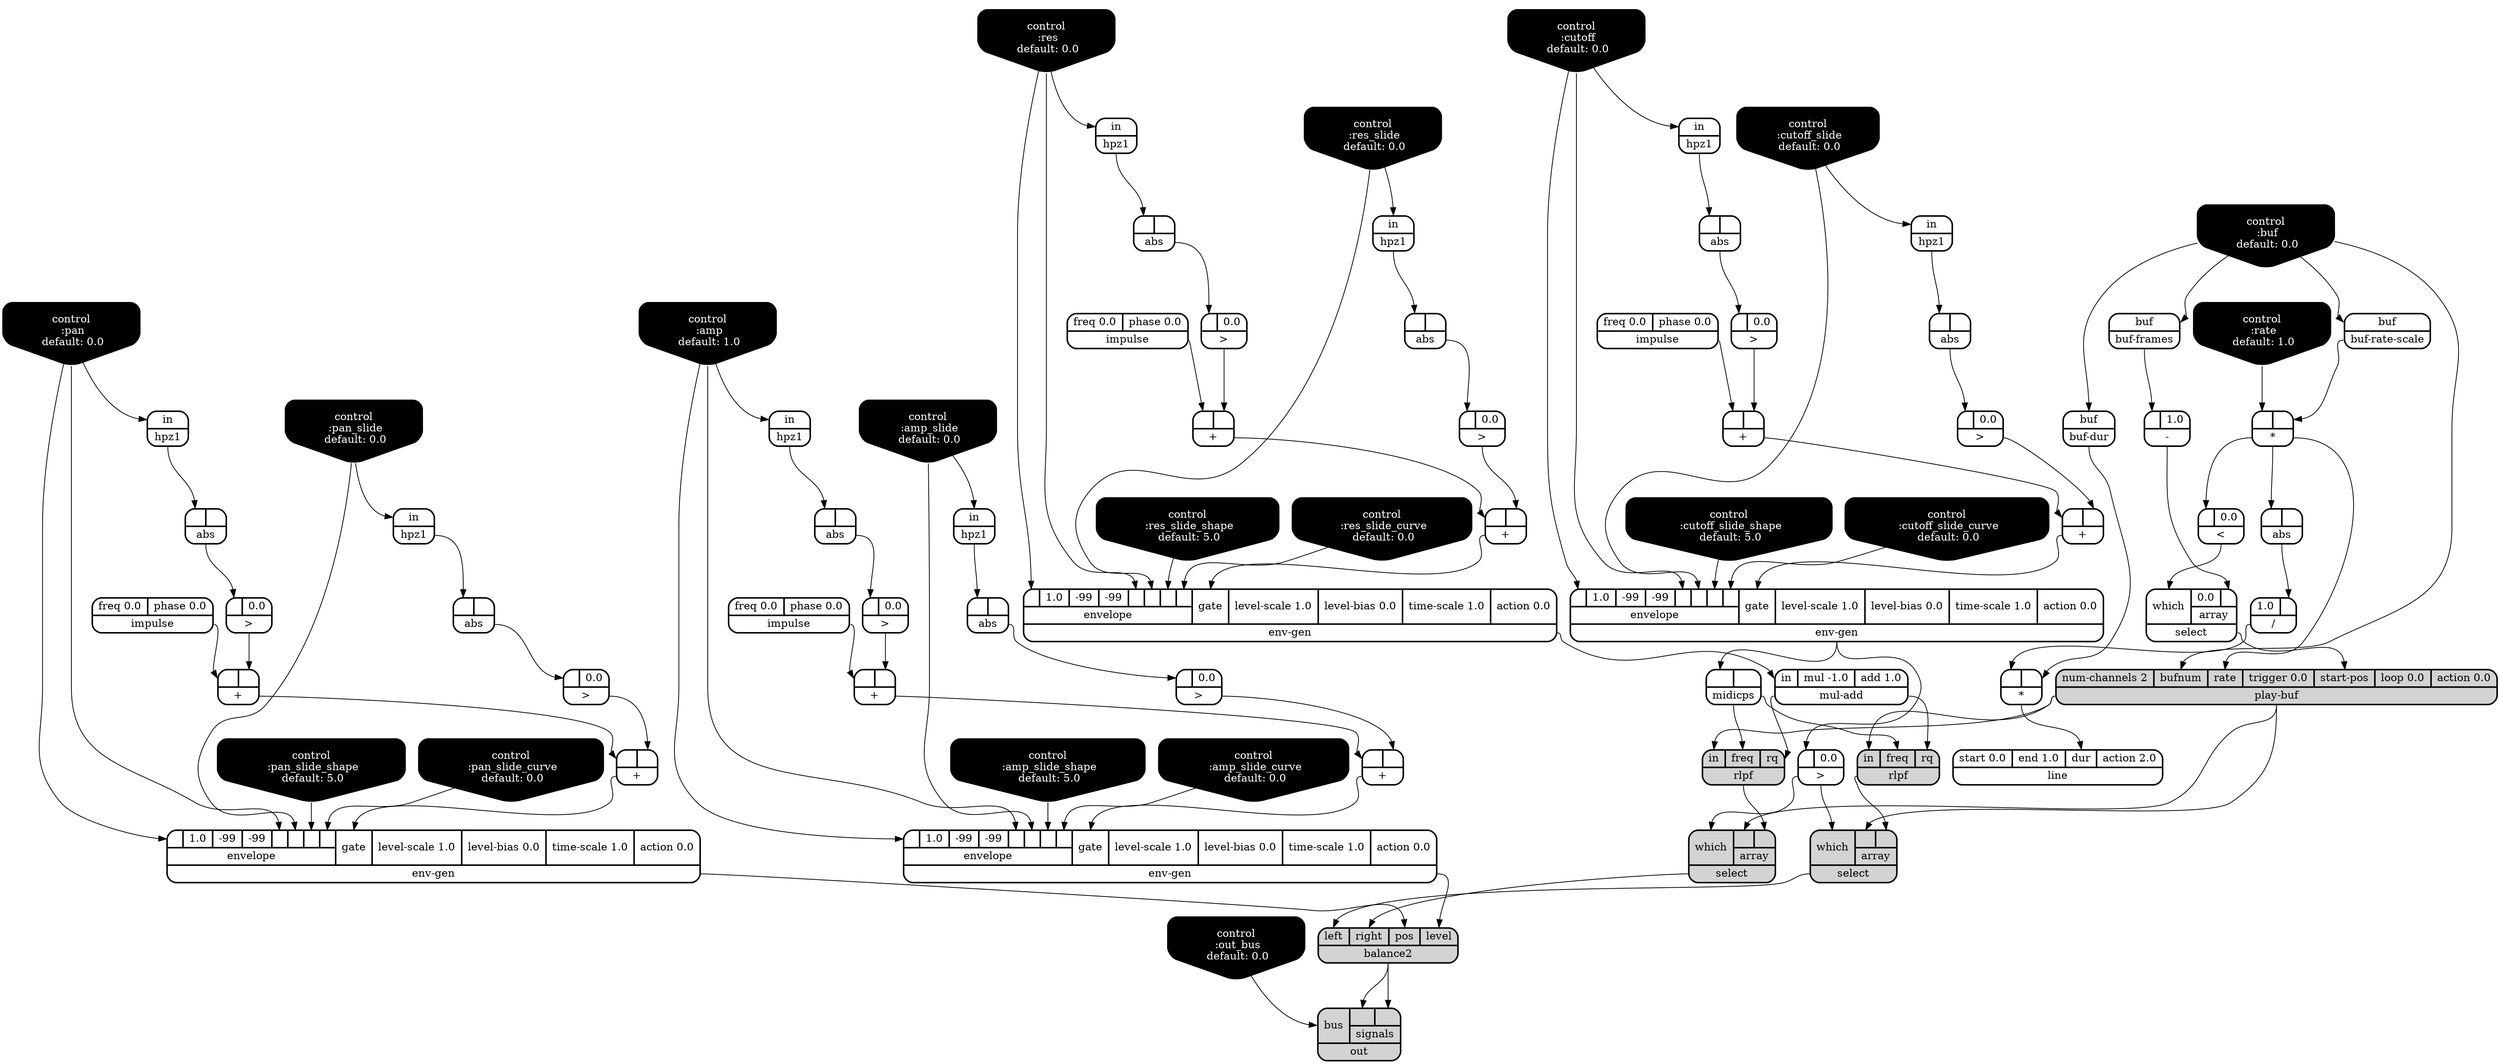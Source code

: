 digraph synthdef {
31 [label = "{{ <a> |<b> } |<__UG_NAME__>* }" style="bold, rounded" shape=record rankdir=LR];
78 [label = "{{ <a> |<b> } |<__UG_NAME__>* }" style="bold, rounded" shape=record rankdir=LR];
23 [label = "{{ <a> |<b> } |<__UG_NAME__>+ }" style="bold, rounded" shape=record rankdir=LR];
27 [label = "{{ <a> |<b> } |<__UG_NAME__>+ }" style="bold, rounded" shape=record rankdir=LR];
42 [label = "{{ <a> |<b> } |<__UG_NAME__>+ }" style="bold, rounded" shape=record rankdir=LR];
46 [label = "{{ <a> |<b> } |<__UG_NAME__>+ }" style="bold, rounded" shape=record rankdir=LR];
57 [label = "{{ <a> |<b> } |<__UG_NAME__>+ }" style="bold, rounded" shape=record rankdir=LR];
61 [label = "{{ <a> |<b> } |<__UG_NAME__>+ }" style="bold, rounded" shape=record rankdir=LR];
66 [label = "{{ <a> |<b> } |<__UG_NAME__>+ }" style="bold, rounded" shape=record rankdir=LR];
68 [label = "{{ <a> |<b> } |<__UG_NAME__>+ }" style="bold, rounded" shape=record rankdir=LR];
34 [label = "{{ <a> |<b> 1.0} |<__UG_NAME__>- }" style="bold, rounded" shape=record rankdir=LR];
76 [label = "{{ <a> 1.0|<b> } |<__UG_NAME__>/ }" style="bold, rounded" shape=record rankdir=LR];
32 [label = "{{ <a> |<b> 0.0} |<__UG_NAME__>\< }" style="bold, rounded" shape=record rankdir=LR];
22 [label = "{{ <a> |<b> 0.0} |<__UG_NAME__>\> }" style="bold, rounded" shape=record rankdir=LR];
26 [label = "{{ <a> |<b> 0.0} |<__UG_NAME__>\> }" style="bold, rounded" shape=record rankdir=LR];
29 [label = "{{ <a> |<b> 0.0} |<__UG_NAME__>\> }" style="bold, rounded" shape=record rankdir=LR];
41 [label = "{{ <a> |<b> 0.0} |<__UG_NAME__>\> }" style="bold, rounded" shape=record rankdir=LR];
45 [label = "{{ <a> |<b> 0.0} |<__UG_NAME__>\> }" style="bold, rounded" shape=record rankdir=LR];
56 [label = "{{ <a> |<b> 0.0} |<__UG_NAME__>\> }" style="bold, rounded" shape=record rankdir=LR];
60 [label = "{{ <a> |<b> 0.0} |<__UG_NAME__>\> }" style="bold, rounded" shape=record rankdir=LR];
65 [label = "{{ <a> |<b> 0.0} |<__UG_NAME__>\> }" style="bold, rounded" shape=record rankdir=LR];
67 [label = "{{ <a> |<b> 0.0} |<__UG_NAME__>\> }" style="bold, rounded" shape=record rankdir=LR];
21 [label = "{{ <a> |<b> } |<__UG_NAME__>abs }" style="bold, rounded" shape=record rankdir=LR];
25 [label = "{{ <a> |<b> } |<__UG_NAME__>abs }" style="bold, rounded" shape=record rankdir=LR];
40 [label = "{{ <a> |<b> } |<__UG_NAME__>abs }" style="bold, rounded" shape=record rankdir=LR];
44 [label = "{{ <a> |<b> } |<__UG_NAME__>abs }" style="bold, rounded" shape=record rankdir=LR];
52 [label = "{{ <a> |<b> } |<__UG_NAME__>abs }" style="bold, rounded" shape=record rankdir=LR];
55 [label = "{{ <a> |<b> } |<__UG_NAME__>abs }" style="bold, rounded" shape=record rankdir=LR];
59 [label = "{{ <a> |<b> } |<__UG_NAME__>abs }" style="bold, rounded" shape=record rankdir=LR];
64 [label = "{{ <a> |<b> } |<__UG_NAME__>abs }" style="bold, rounded" shape=record rankdir=LR];
75 [label = "{{ <a> |<b> } |<__UG_NAME__>abs }" style="bold, rounded" shape=record rankdir=LR];
73 [label = "{{ <left> left|<right> right|<pos> pos|<level> level} |<__UG_NAME__>balance2 }" style="filled, bold, rounded"  shape=record rankdir=LR];
77 [label = "{{ <buf> buf} |<__UG_NAME__>buf-dur }" style="bold, rounded" shape=record rankdir=LR];
33 [label = "{{ <buf> buf} |<__UG_NAME__>buf-frames }" style="bold, rounded" shape=record rankdir=LR];
30 [label = "{{ <buf> buf} |<__UG_NAME__>buf-rate-scale }" style="bold, rounded" shape=record rankdir=LR];
0 [label = "control
 :buf
 default: 0.0" shape=invhouse style="rounded, filled, bold" fillcolor=black fontcolor=white ]; 
1 [label = "control
 :amp
 default: 1.0" shape=invhouse style="rounded, filled, bold" fillcolor=black fontcolor=white ]; 
2 [label = "control
 :amp_slide
 default: 0.0" shape=invhouse style="rounded, filled, bold" fillcolor=black fontcolor=white ]; 
3 [label = "control
 :amp_slide_shape
 default: 5.0" shape=invhouse style="rounded, filled, bold" fillcolor=black fontcolor=white ]; 
4 [label = "control
 :amp_slide_curve
 default: 0.0" shape=invhouse style="rounded, filled, bold" fillcolor=black fontcolor=white ]; 
5 [label = "control
 :pan
 default: 0.0" shape=invhouse style="rounded, filled, bold" fillcolor=black fontcolor=white ]; 
6 [label = "control
 :pan_slide
 default: 0.0" shape=invhouse style="rounded, filled, bold" fillcolor=black fontcolor=white ]; 
7 [label = "control
 :pan_slide_shape
 default: 5.0" shape=invhouse style="rounded, filled, bold" fillcolor=black fontcolor=white ]; 
8 [label = "control
 :pan_slide_curve
 default: 0.0" shape=invhouse style="rounded, filled, bold" fillcolor=black fontcolor=white ]; 
9 [label = "control
 :cutoff
 default: 0.0" shape=invhouse style="rounded, filled, bold" fillcolor=black fontcolor=white ]; 
10 [label = "control
 :cutoff_slide
 default: 0.0" shape=invhouse style="rounded, filled, bold" fillcolor=black fontcolor=white ]; 
11 [label = "control
 :cutoff_slide_shape
 default: 5.0" shape=invhouse style="rounded, filled, bold" fillcolor=black fontcolor=white ]; 
12 [label = "control
 :cutoff_slide_curve
 default: 0.0" shape=invhouse style="rounded, filled, bold" fillcolor=black fontcolor=white ]; 
13 [label = "control
 :res
 default: 0.0" shape=invhouse style="rounded, filled, bold" fillcolor=black fontcolor=white ]; 
14 [label = "control
 :res_slide
 default: 0.0" shape=invhouse style="rounded, filled, bold" fillcolor=black fontcolor=white ]; 
15 [label = "control
 :res_slide_shape
 default: 5.0" shape=invhouse style="rounded, filled, bold" fillcolor=black fontcolor=white ]; 
16 [label = "control
 :res_slide_curve
 default: 0.0" shape=invhouse style="rounded, filled, bold" fillcolor=black fontcolor=white ]; 
17 [label = "control
 :rate
 default: 1.0" shape=invhouse style="rounded, filled, bold" fillcolor=black fontcolor=white ]; 
18 [label = "control
 :out_bus
 default: 0.0" shape=invhouse style="rounded, filled, bold" fillcolor=black fontcolor=white ]; 
28 [label = "{{ {{<envelope___control___0>|1.0|-99|-99|<envelope___control___4>|<envelope___control___5>|<envelope___control___6>|<envelope___control___7>}|envelope}|<gate> gate|<level____scale> level-scale 1.0|<level____bias> level-bias 0.0|<time____scale> time-scale 1.0|<action> action 0.0} |<__UG_NAME__>env-gen }" style="bold, rounded" shape=record rankdir=LR];
47 [label = "{{ {{<envelope___control___0>|1.0|-99|-99|<envelope___control___4>|<envelope___control___5>|<envelope___control___6>|<envelope___control___7>}|envelope}|<gate> gate|<level____scale> level-scale 1.0|<level____bias> level-bias 0.0|<time____scale> time-scale 1.0|<action> action 0.0} |<__UG_NAME__>env-gen }" style="bold, rounded" shape=record rankdir=LR];
71 [label = "{{ {{<envelope___control___0>|1.0|-99|-99|<envelope___control___4>|<envelope___control___5>|<envelope___control___6>|<envelope___control___7>}|envelope}|<gate> gate|<level____scale> level-scale 1.0|<level____bias> level-bias 0.0|<time____scale> time-scale 1.0|<action> action 0.0} |<__UG_NAME__>env-gen }" style="bold, rounded" shape=record rankdir=LR];
72 [label = "{{ {{<envelope___control___0>|1.0|-99|-99|<envelope___control___4>|<envelope___control___5>|<envelope___control___6>|<envelope___control___7>}|envelope}|<gate> gate|<level____scale> level-scale 1.0|<level____bias> level-bias 0.0|<time____scale> time-scale 1.0|<action> action 0.0} |<__UG_NAME__>env-gen }" style="bold, rounded" shape=record rankdir=LR];
20 [label = "{{ <in> in} |<__UG_NAME__>hpz1 }" style="bold, rounded" shape=record rankdir=LR];
24 [label = "{{ <in> in} |<__UG_NAME__>hpz1 }" style="bold, rounded" shape=record rankdir=LR];
39 [label = "{{ <in> in} |<__UG_NAME__>hpz1 }" style="bold, rounded" shape=record rankdir=LR];
43 [label = "{{ <in> in} |<__UG_NAME__>hpz1 }" style="bold, rounded" shape=record rankdir=LR];
51 [label = "{{ <in> in} |<__UG_NAME__>hpz1 }" style="bold, rounded" shape=record rankdir=LR];
54 [label = "{{ <in> in} |<__UG_NAME__>hpz1 }" style="bold, rounded" shape=record rankdir=LR];
58 [label = "{{ <in> in} |<__UG_NAME__>hpz1 }" style="bold, rounded" shape=record rankdir=LR];
63 [label = "{{ <in> in} |<__UG_NAME__>hpz1 }" style="bold, rounded" shape=record rankdir=LR];
19 [label = "{{ <freq> freq 0.0|<phase> phase 0.0} |<__UG_NAME__>impulse }" style="bold, rounded" shape=record rankdir=LR];
38 [label = "{{ <freq> freq 0.0|<phase> phase 0.0} |<__UG_NAME__>impulse }" style="bold, rounded" shape=record rankdir=LR];
53 [label = "{{ <freq> freq 0.0|<phase> phase 0.0} |<__UG_NAME__>impulse }" style="bold, rounded" shape=record rankdir=LR];
62 [label = "{{ <freq> freq 0.0|<phase> phase 0.0} |<__UG_NAME__>impulse }" style="bold, rounded" shape=record rankdir=LR];
79 [label = "{{ <start> start 0.0|<end> end 1.0|<dur> dur|<action> action 2.0} |<__UG_NAME__>line }" style="bold, rounded" shape=record rankdir=LR];
37 [label = "{{ <a> |<b> } |<__UG_NAME__>midicps }" style="bold, rounded" shape=record rankdir=LR];
48 [label = "{{ <in> in|<mul> mul -1.0|<add> add 1.0} |<__UG_NAME__>mul-add }" style="bold, rounded" shape=record rankdir=LR];
74 [label = "{{ <bus> bus|{{<signals___balance2___0>|<signals___balance2___1>}|signals}} |<__UG_NAME__>out }" style="filled, bold, rounded"  shape=record rankdir=LR];
36 [label = "{{ <num____channels> num-channels 2|<bufnum> bufnum|<rate> rate|<trigger> trigger 0.0|<start____pos> start-pos|<loop> loop 0.0|<action> action 0.0} |<__UG_NAME__>play-buf }" style="filled, bold, rounded"  shape=record rankdir=LR];
49 [label = "{{ <in> in|<freq> freq|<rq> rq} |<__UG_NAME__>rlpf }" style="filled, bold, rounded"  shape=record rankdir=LR];
69 [label = "{{ <in> in|<freq> freq|<rq> rq} |<__UG_NAME__>rlpf }" style="filled, bold, rounded"  shape=record rankdir=LR];
35 [label = "{{ <which> which|{{0.0|<array___binary____op____u____gen___1>}|array}} |<__UG_NAME__>select }" style="bold, rounded" shape=record rankdir=LR];
50 [label = "{{ <which> which|{{<array___play____buf___0>|<array___rlpf___1>}|array}} |<__UG_NAME__>select }" style="filled, bold, rounded"  shape=record rankdir=LR];
70 [label = "{{ <which> which|{{<array___play____buf___0>|<array___rlpf___1>}|array}} |<__UG_NAME__>select }" style="filled, bold, rounded"  shape=record rankdir=LR];

30:__UG_NAME__ -> 31:b ;
17:__UG_NAME__ -> 31:a ;
77:__UG_NAME__ -> 78:b ;
76:__UG_NAME__ -> 78:a ;
22:__UG_NAME__ -> 23:b ;
19:__UG_NAME__ -> 23:a ;
26:__UG_NAME__ -> 27:b ;
23:__UG_NAME__ -> 27:a ;
41:__UG_NAME__ -> 42:b ;
38:__UG_NAME__ -> 42:a ;
45:__UG_NAME__ -> 46:b ;
42:__UG_NAME__ -> 46:a ;
56:__UG_NAME__ -> 57:b ;
53:__UG_NAME__ -> 57:a ;
60:__UG_NAME__ -> 61:b ;
57:__UG_NAME__ -> 61:a ;
65:__UG_NAME__ -> 66:b ;
62:__UG_NAME__ -> 66:a ;
67:__UG_NAME__ -> 68:b ;
66:__UG_NAME__ -> 68:a ;
33:__UG_NAME__ -> 34:a ;
75:__UG_NAME__ -> 76:b ;
31:__UG_NAME__ -> 32:a ;
21:__UG_NAME__ -> 22:a ;
25:__UG_NAME__ -> 26:a ;
28:__UG_NAME__ -> 29:a ;
40:__UG_NAME__ -> 41:a ;
44:__UG_NAME__ -> 45:a ;
55:__UG_NAME__ -> 56:a ;
59:__UG_NAME__ -> 60:a ;
64:__UG_NAME__ -> 65:a ;
52:__UG_NAME__ -> 67:a ;
20:__UG_NAME__ -> 21:a ;
24:__UG_NAME__ -> 25:a ;
39:__UG_NAME__ -> 40:a ;
43:__UG_NAME__ -> 44:a ;
51:__UG_NAME__ -> 52:a ;
54:__UG_NAME__ -> 55:a ;
58:__UG_NAME__ -> 59:a ;
63:__UG_NAME__ -> 64:a ;
31:__UG_NAME__ -> 75:a ;
72:__UG_NAME__ -> 73:level ;
71:__UG_NAME__ -> 73:pos ;
50:__UG_NAME__ -> 73:right ;
70:__UG_NAME__ -> 73:left ;
0:__UG_NAME__ -> 77:buf ;
0:__UG_NAME__ -> 33:buf ;
0:__UG_NAME__ -> 30:buf ;
27:__UG_NAME__ -> 28:gate ;
9:__UG_NAME__ -> 28:envelope___control___0 ;
9:__UG_NAME__ -> 28:envelope___control___4 ;
10:__UG_NAME__ -> 28:envelope___control___5 ;
11:__UG_NAME__ -> 28:envelope___control___6 ;
12:__UG_NAME__ -> 28:envelope___control___7 ;
46:__UG_NAME__ -> 47:gate ;
13:__UG_NAME__ -> 47:envelope___control___0 ;
13:__UG_NAME__ -> 47:envelope___control___4 ;
14:__UG_NAME__ -> 47:envelope___control___5 ;
15:__UG_NAME__ -> 47:envelope___control___6 ;
16:__UG_NAME__ -> 47:envelope___control___7 ;
61:__UG_NAME__ -> 71:gate ;
5:__UG_NAME__ -> 71:envelope___control___0 ;
5:__UG_NAME__ -> 71:envelope___control___4 ;
6:__UG_NAME__ -> 71:envelope___control___5 ;
7:__UG_NAME__ -> 71:envelope___control___6 ;
8:__UG_NAME__ -> 71:envelope___control___7 ;
68:__UG_NAME__ -> 72:gate ;
1:__UG_NAME__ -> 72:envelope___control___0 ;
1:__UG_NAME__ -> 72:envelope___control___4 ;
2:__UG_NAME__ -> 72:envelope___control___5 ;
3:__UG_NAME__ -> 72:envelope___control___6 ;
4:__UG_NAME__ -> 72:envelope___control___7 ;
9:__UG_NAME__ -> 20:in ;
10:__UG_NAME__ -> 24:in ;
13:__UG_NAME__ -> 39:in ;
14:__UG_NAME__ -> 43:in ;
2:__UG_NAME__ -> 51:in ;
5:__UG_NAME__ -> 54:in ;
6:__UG_NAME__ -> 58:in ;
1:__UG_NAME__ -> 63:in ;
78:__UG_NAME__ -> 79:dur ;
28:__UG_NAME__ -> 37:a ;
47:__UG_NAME__ -> 48:in ;
73:__UG_NAME__ -> 74:signals___balance2___0 ;
73:__UG_NAME__ -> 74:signals___balance2___1 ;
18:__UG_NAME__ -> 74:bus ;
35:__UG_NAME__ -> 36:start____pos ;
31:__UG_NAME__ -> 36:rate ;
0:__UG_NAME__ -> 36:bufnum ;
48:__UG_NAME__ -> 49:rq ;
37:__UG_NAME__ -> 49:freq ;
36:__UG_NAME__ -> 49:in ;
48:__UG_NAME__ -> 69:rq ;
37:__UG_NAME__ -> 69:freq ;
36:__UG_NAME__ -> 69:in ;
34:__UG_NAME__ -> 35:array___binary____op____u____gen___1 ;
32:__UG_NAME__ -> 35:which ;
36:__UG_NAME__ -> 50:array___play____buf___0 ;
49:__UG_NAME__ -> 50:array___rlpf___1 ;
29:__UG_NAME__ -> 50:which ;
36:__UG_NAME__ -> 70:array___play____buf___0 ;
69:__UG_NAME__ -> 70:array___rlpf___1 ;
29:__UG_NAME__ -> 70:which ;

}